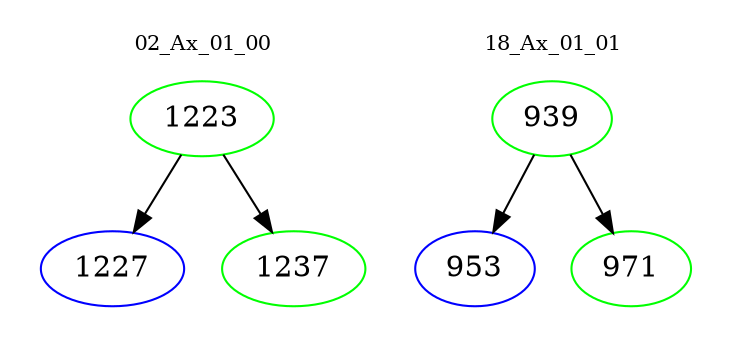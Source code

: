 digraph{
subgraph cluster_0 {
color = white
label = "02_Ax_01_00";
fontsize=10;
T0_1223 [label="1223", color="green"]
T0_1223 -> T0_1227 [color="black"]
T0_1227 [label="1227", color="blue"]
T0_1223 -> T0_1237 [color="black"]
T0_1237 [label="1237", color="green"]
}
subgraph cluster_1 {
color = white
label = "18_Ax_01_01";
fontsize=10;
T1_939 [label="939", color="green"]
T1_939 -> T1_953 [color="black"]
T1_953 [label="953", color="blue"]
T1_939 -> T1_971 [color="black"]
T1_971 [label="971", color="green"]
}
}
